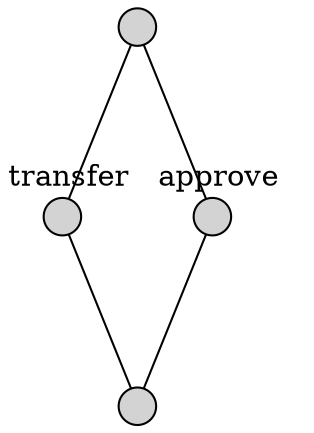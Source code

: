 // <Lattice object of 2 atoms 4 concepts 2 coatoms at 0x7f8de2430dc0>
digraph Lattice {
	node [label="" shape=circle style=filled width=.25]
	edge [dir=none labeldistance=1.5 minlen=2]
	c0
	c0 -> c0 [color=transparent headlabel="" labelangle=270]
	c1
	c1 -> c1 [color=transparent headlabel="" labelangle=270]
	c1 -> c1 [color=transparent labelangle=90 taillabel=transfer]
	c1 -> c0
	c2
	c2 -> c2 [color=transparent headlabel="" labelangle=270]
	c2 -> c2 [color=transparent labelangle=90 taillabel=approve]
	c2 -> c0
	c3
	c3 -> c1
	c3 -> c2
}
